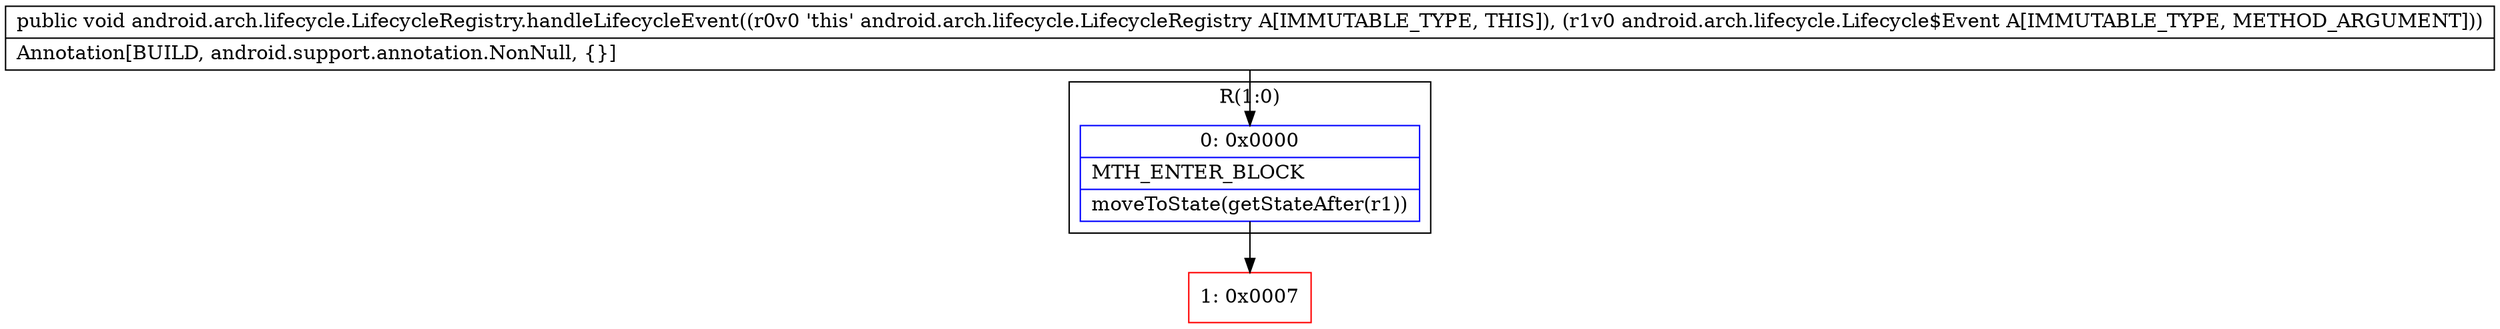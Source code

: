 digraph "CFG forandroid.arch.lifecycle.LifecycleRegistry.handleLifecycleEvent(Landroid\/arch\/lifecycle\/Lifecycle$Event;)V" {
subgraph cluster_Region_934219190 {
label = "R(1:0)";
node [shape=record,color=blue];
Node_0 [shape=record,label="{0\:\ 0x0000|MTH_ENTER_BLOCK\l|moveToState(getStateAfter(r1))\l}"];
}
Node_1 [shape=record,color=red,label="{1\:\ 0x0007}"];
MethodNode[shape=record,label="{public void android.arch.lifecycle.LifecycleRegistry.handleLifecycleEvent((r0v0 'this' android.arch.lifecycle.LifecycleRegistry A[IMMUTABLE_TYPE, THIS]), (r1v0 android.arch.lifecycle.Lifecycle$Event A[IMMUTABLE_TYPE, METHOD_ARGUMENT]))  | Annotation[BUILD, android.support.annotation.NonNull, \{\}]\l}"];
MethodNode -> Node_0;
Node_0 -> Node_1;
}

